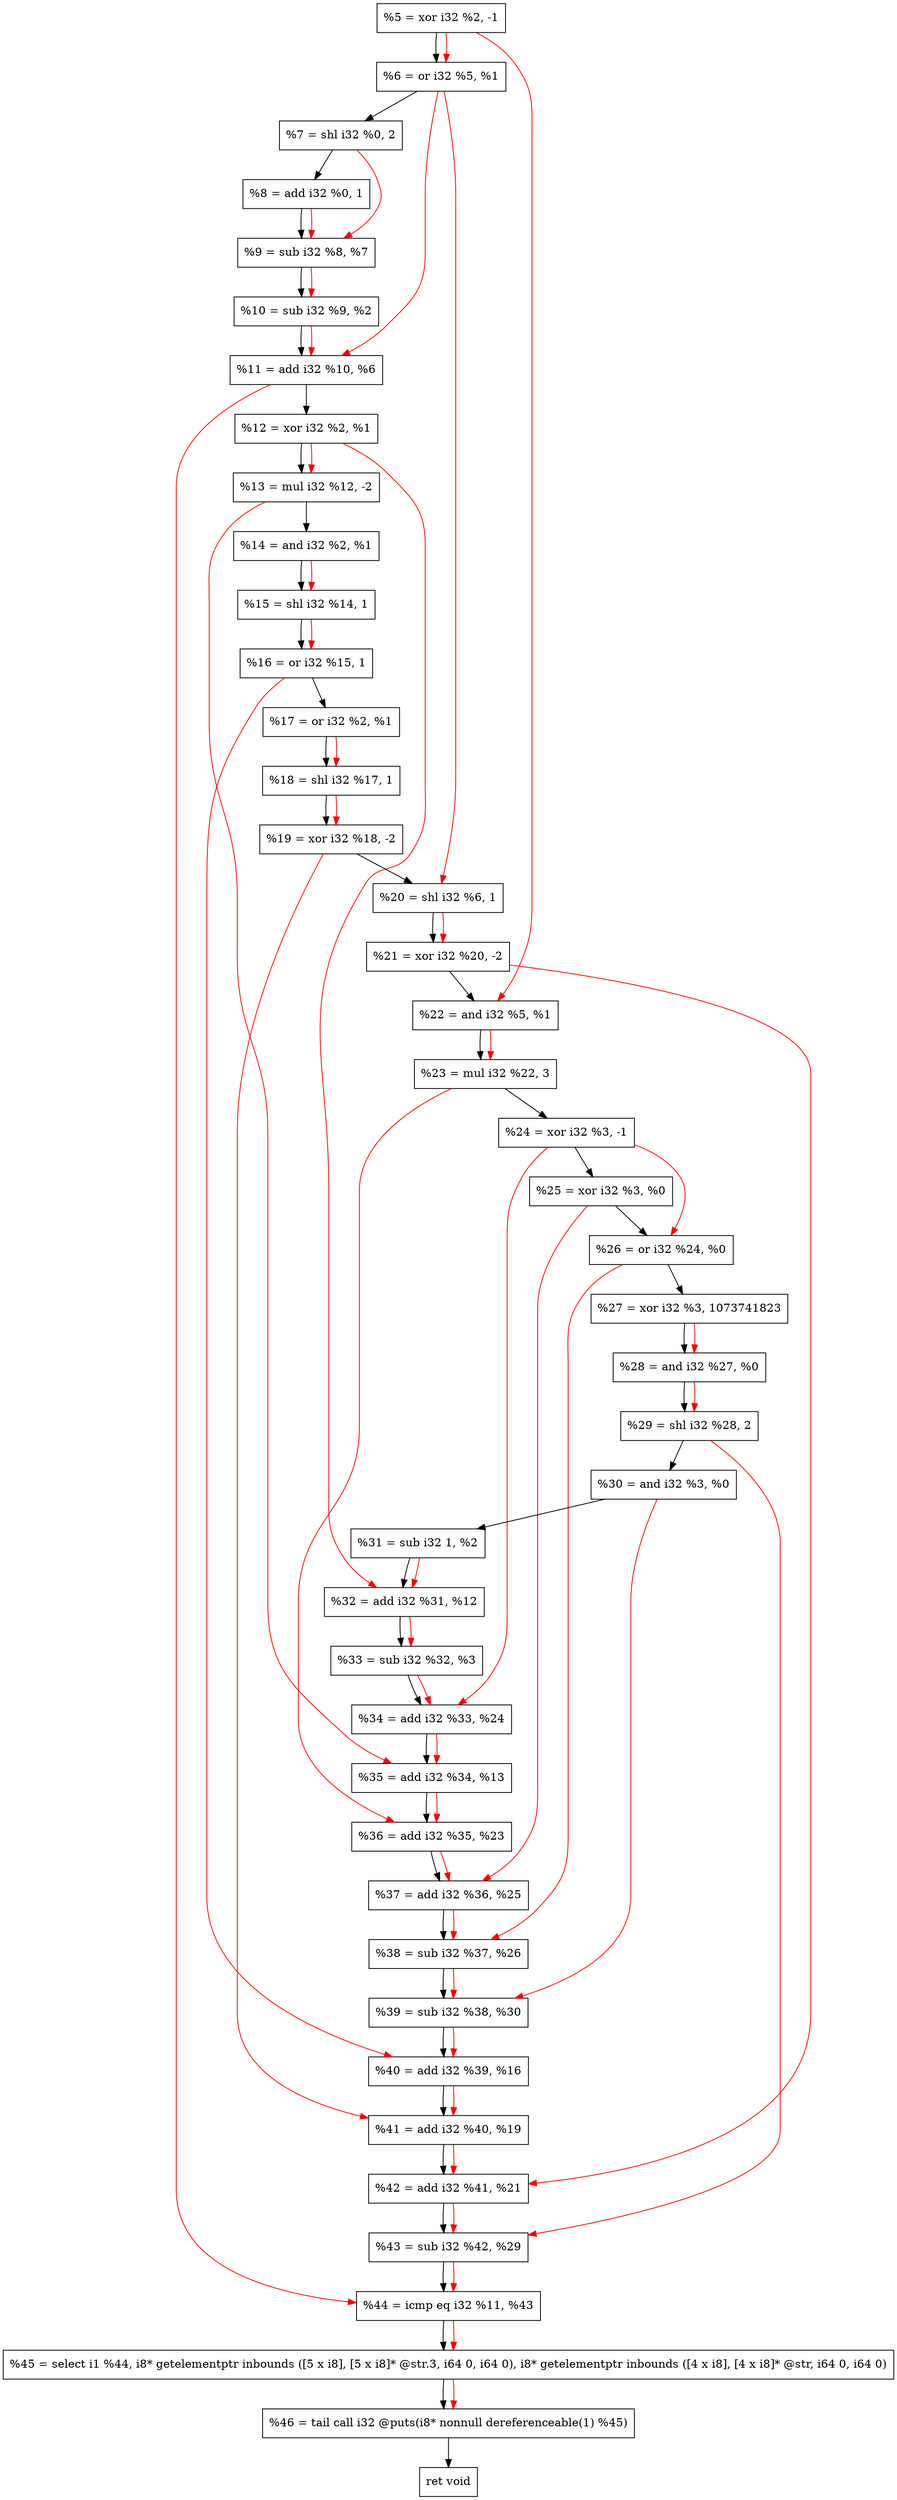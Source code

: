 digraph "DFG for'crackme' function" {
	Node0x1c04120[shape=record, label="  %5 = xor i32 %2, -1"];
	Node0x1c04190[shape=record, label="  %6 = or i32 %5, %1"];
	Node0x1c04230[shape=record, label="  %7 = shl i32 %0, 2"];
	Node0x1c042d0[shape=record, label="  %8 = add i32 %0, 1"];
	Node0x1c04340[shape=record, label="  %9 = sub i32 %8, %7"];
	Node0x1c043b0[shape=record, label="  %10 = sub i32 %9, %2"];
	Node0x1c04420[shape=record, label="  %11 = add i32 %10, %6"];
	Node0x1c04490[shape=record, label="  %12 = xor i32 %2, %1"];
	Node0x1c04530[shape=record, label="  %13 = mul i32 %12, -2"];
	Node0x1c045a0[shape=record, label="  %14 = and i32 %2, %1"];
	Node0x1c04610[shape=record, label="  %15 = shl i32 %14, 1"];
	Node0x1c04680[shape=record, label="  %16 = or i32 %15, 1"];
	Node0x1c046f0[shape=record, label="  %17 = or i32 %2, %1"];
	Node0x1c04760[shape=record, label="  %18 = shl i32 %17, 1"];
	Node0x1c047d0[shape=record, label="  %19 = xor i32 %18, -2"];
	Node0x1c04840[shape=record, label="  %20 = shl i32 %6, 1"];
	Node0x1c048b0[shape=record, label="  %21 = xor i32 %20, -2"];
	Node0x1c04920[shape=record, label="  %22 = and i32 %5, %1"];
	Node0x1c049c0[shape=record, label="  %23 = mul i32 %22, 3"];
	Node0x1c04a30[shape=record, label="  %24 = xor i32 %3, -1"];
	Node0x1c04aa0[shape=record, label="  %25 = xor i32 %3, %0"];
	Node0x1c04b10[shape=record, label="  %26 = or i32 %24, %0"];
	Node0x1c04bb0[shape=record, label="  %27 = xor i32 %3, 1073741823"];
	Node0x1c04c20[shape=record, label="  %28 = and i32 %27, %0"];
	Node0x1c04c90[shape=record, label="  %29 = shl i32 %28, 2"];
	Node0x1c04d00[shape=record, label="  %30 = and i32 %3, %0"];
	Node0x1c04d70[shape=record, label="  %31 = sub i32 1, %2"];
	Node0x1c04de0[shape=record, label="  %32 = add i32 %31, %12"];
	Node0x1c05060[shape=record, label="  %33 = sub i32 %32, %3"];
	Node0x1c050d0[shape=record, label="  %34 = add i32 %33, %24"];
	Node0x1c05140[shape=record, label="  %35 = add i32 %34, %13"];
	Node0x1c051b0[shape=record, label="  %36 = add i32 %35, %23"];
	Node0x1c05220[shape=record, label="  %37 = add i32 %36, %25"];
	Node0x1c05290[shape=record, label="  %38 = sub i32 %37, %26"];
	Node0x1c05300[shape=record, label="  %39 = sub i32 %38, %30"];
	Node0x1c05370[shape=record, label="  %40 = add i32 %39, %16"];
	Node0x1c053e0[shape=record, label="  %41 = add i32 %40, %19"];
	Node0x1c05450[shape=record, label="  %42 = add i32 %41, %21"];
	Node0x1c054c0[shape=record, label="  %43 = sub i32 %42, %29"];
	Node0x1c05530[shape=record, label="  %44 = icmp eq i32 %11, %43"];
	Node0x1ba4268[shape=record, label="  %45 = select i1 %44, i8* getelementptr inbounds ([5 x i8], [5 x i8]* @str.3, i64 0, i64 0), i8* getelementptr inbounds ([4 x i8], [4 x i8]* @str, i64 0, i64 0)"];
	Node0x1c059d0[shape=record, label="  %46 = tail call i32 @puts(i8* nonnull dereferenceable(1) %45)"];
	Node0x1c05a20[shape=record, label="  ret void"];
	Node0x1c04120 -> Node0x1c04190;
	Node0x1c04190 -> Node0x1c04230;
	Node0x1c04230 -> Node0x1c042d0;
	Node0x1c042d0 -> Node0x1c04340;
	Node0x1c04340 -> Node0x1c043b0;
	Node0x1c043b0 -> Node0x1c04420;
	Node0x1c04420 -> Node0x1c04490;
	Node0x1c04490 -> Node0x1c04530;
	Node0x1c04530 -> Node0x1c045a0;
	Node0x1c045a0 -> Node0x1c04610;
	Node0x1c04610 -> Node0x1c04680;
	Node0x1c04680 -> Node0x1c046f0;
	Node0x1c046f0 -> Node0x1c04760;
	Node0x1c04760 -> Node0x1c047d0;
	Node0x1c047d0 -> Node0x1c04840;
	Node0x1c04840 -> Node0x1c048b0;
	Node0x1c048b0 -> Node0x1c04920;
	Node0x1c04920 -> Node0x1c049c0;
	Node0x1c049c0 -> Node0x1c04a30;
	Node0x1c04a30 -> Node0x1c04aa0;
	Node0x1c04aa0 -> Node0x1c04b10;
	Node0x1c04b10 -> Node0x1c04bb0;
	Node0x1c04bb0 -> Node0x1c04c20;
	Node0x1c04c20 -> Node0x1c04c90;
	Node0x1c04c90 -> Node0x1c04d00;
	Node0x1c04d00 -> Node0x1c04d70;
	Node0x1c04d70 -> Node0x1c04de0;
	Node0x1c04de0 -> Node0x1c05060;
	Node0x1c05060 -> Node0x1c050d0;
	Node0x1c050d0 -> Node0x1c05140;
	Node0x1c05140 -> Node0x1c051b0;
	Node0x1c051b0 -> Node0x1c05220;
	Node0x1c05220 -> Node0x1c05290;
	Node0x1c05290 -> Node0x1c05300;
	Node0x1c05300 -> Node0x1c05370;
	Node0x1c05370 -> Node0x1c053e0;
	Node0x1c053e0 -> Node0x1c05450;
	Node0x1c05450 -> Node0x1c054c0;
	Node0x1c054c0 -> Node0x1c05530;
	Node0x1c05530 -> Node0x1ba4268;
	Node0x1ba4268 -> Node0x1c059d0;
	Node0x1c059d0 -> Node0x1c05a20;
edge [color=red]
	Node0x1c04120 -> Node0x1c04190;
	Node0x1c042d0 -> Node0x1c04340;
	Node0x1c04230 -> Node0x1c04340;
	Node0x1c04340 -> Node0x1c043b0;
	Node0x1c043b0 -> Node0x1c04420;
	Node0x1c04190 -> Node0x1c04420;
	Node0x1c04490 -> Node0x1c04530;
	Node0x1c045a0 -> Node0x1c04610;
	Node0x1c04610 -> Node0x1c04680;
	Node0x1c046f0 -> Node0x1c04760;
	Node0x1c04760 -> Node0x1c047d0;
	Node0x1c04190 -> Node0x1c04840;
	Node0x1c04840 -> Node0x1c048b0;
	Node0x1c04120 -> Node0x1c04920;
	Node0x1c04920 -> Node0x1c049c0;
	Node0x1c04a30 -> Node0x1c04b10;
	Node0x1c04bb0 -> Node0x1c04c20;
	Node0x1c04c20 -> Node0x1c04c90;
	Node0x1c04d70 -> Node0x1c04de0;
	Node0x1c04490 -> Node0x1c04de0;
	Node0x1c04de0 -> Node0x1c05060;
	Node0x1c05060 -> Node0x1c050d0;
	Node0x1c04a30 -> Node0x1c050d0;
	Node0x1c050d0 -> Node0x1c05140;
	Node0x1c04530 -> Node0x1c05140;
	Node0x1c05140 -> Node0x1c051b0;
	Node0x1c049c0 -> Node0x1c051b0;
	Node0x1c051b0 -> Node0x1c05220;
	Node0x1c04aa0 -> Node0x1c05220;
	Node0x1c05220 -> Node0x1c05290;
	Node0x1c04b10 -> Node0x1c05290;
	Node0x1c05290 -> Node0x1c05300;
	Node0x1c04d00 -> Node0x1c05300;
	Node0x1c05300 -> Node0x1c05370;
	Node0x1c04680 -> Node0x1c05370;
	Node0x1c05370 -> Node0x1c053e0;
	Node0x1c047d0 -> Node0x1c053e0;
	Node0x1c053e0 -> Node0x1c05450;
	Node0x1c048b0 -> Node0x1c05450;
	Node0x1c05450 -> Node0x1c054c0;
	Node0x1c04c90 -> Node0x1c054c0;
	Node0x1c04420 -> Node0x1c05530;
	Node0x1c054c0 -> Node0x1c05530;
	Node0x1c05530 -> Node0x1ba4268;
	Node0x1ba4268 -> Node0x1c059d0;
}
